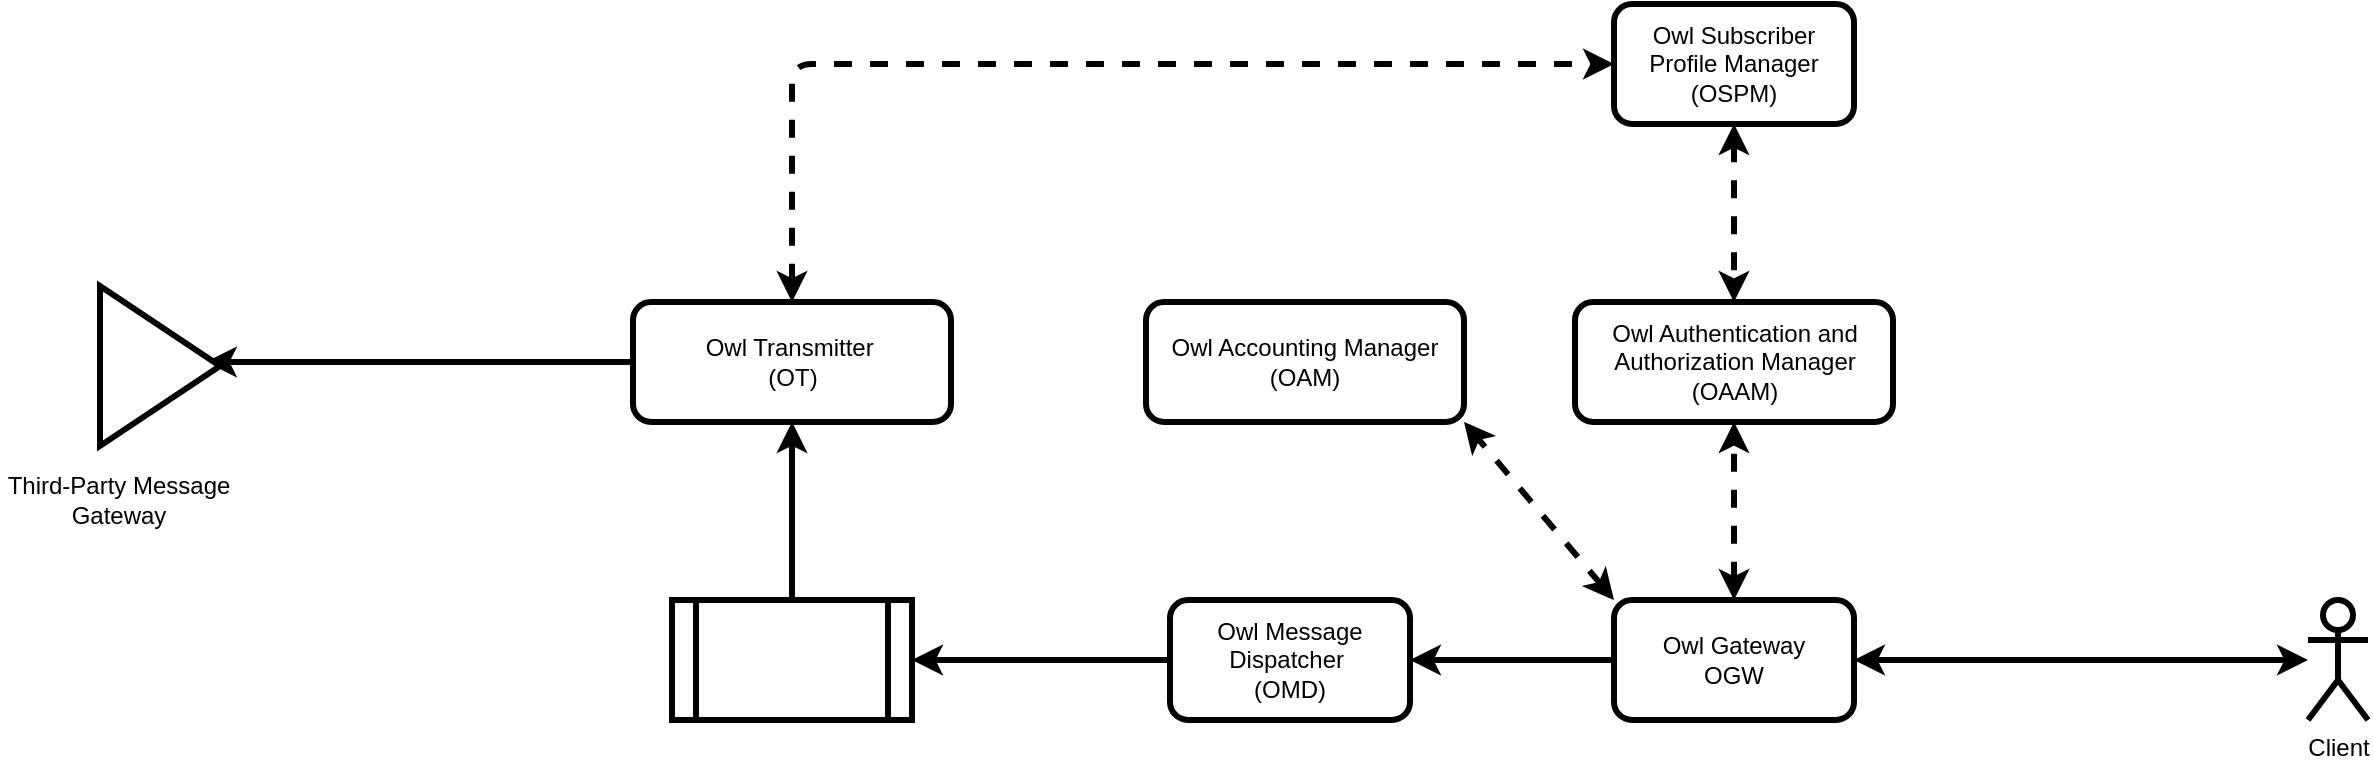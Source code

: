 <mxfile>
    <diagram id="DGzZPRPQtntC28Hfz4g2" name="Page-1">
        <mxGraphModel dx="2108" dy="836" grid="0" gridSize="10" guides="1" tooltips="1" connect="1" arrows="1" fold="1" page="0" pageScale="1" pageWidth="850" pageHeight="1100" math="0" shadow="0">
            <root>
                <mxCell id="0"/>
                <mxCell id="1" parent="0"/>
                <mxCell id="11" style="edgeStyle=none;html=1;entryX=0.5;entryY=0;entryDx=0;entryDy=0;strokeWidth=3;startArrow=classic;startFill=1;dashed=1;" edge="1" parent="1" source="2" target="4">
                    <mxGeometry relative="1" as="geometry"/>
                </mxCell>
                <mxCell id="2" value="Owl Subscriber Profile Manager&lt;br&gt;(OSPM)" style="rounded=1;whiteSpace=wrap;html=1;strokeWidth=3;" vertex="1" parent="1">
                    <mxGeometry x="306" y="135" width="120" height="60" as="geometry"/>
                </mxCell>
                <mxCell id="4" value="Owl Authentication and Authorization Manager&lt;br&gt;(OAAM)" style="rounded=1;whiteSpace=wrap;html=1;strokeWidth=3;" vertex="1" parent="1">
                    <mxGeometry x="286.5" y="284" width="159" height="60" as="geometry"/>
                </mxCell>
                <mxCell id="10" style="edgeStyle=none;html=1;entryX=0.5;entryY=1;entryDx=0;entryDy=0;strokeWidth=3;startArrow=classic;startFill=1;dashed=1;" edge="1" parent="1" source="7" target="4">
                    <mxGeometry relative="1" as="geometry"/>
                </mxCell>
                <mxCell id="13" style="edgeStyle=none;html=1;exitX=0;exitY=0;exitDx=0;exitDy=0;entryX=1;entryY=1;entryDx=0;entryDy=0;dashed=1;strokeWidth=3;startArrow=classic;startFill=1;" edge="1" parent="1" source="7" target="12">
                    <mxGeometry relative="1" as="geometry"/>
                </mxCell>
                <mxCell id="17" style="edgeStyle=none;html=1;entryX=1;entryY=0.5;entryDx=0;entryDy=0;strokeWidth=3;startArrow=none;startFill=0;" edge="1" parent="1" source="7" target="15">
                    <mxGeometry relative="1" as="geometry"/>
                </mxCell>
                <mxCell id="7" value="Owl Gateway&lt;br&gt;OGW" style="rounded=1;whiteSpace=wrap;html=1;strokeWidth=3;" vertex="1" parent="1">
                    <mxGeometry x="306" y="433" width="120" height="60" as="geometry"/>
                </mxCell>
                <mxCell id="9" style="edgeStyle=none;html=1;startArrow=classic;startFill=1;strokeWidth=3;" edge="1" parent="1" source="8" target="7">
                    <mxGeometry relative="1" as="geometry"/>
                </mxCell>
                <mxCell id="8" value="Client" style="shape=umlActor;verticalLabelPosition=bottom;verticalAlign=top;html=1;outlineConnect=0;strokeWidth=3;" vertex="1" parent="1">
                    <mxGeometry x="653" y="433" width="30" height="60" as="geometry"/>
                </mxCell>
                <mxCell id="12" value="Owl Accounting Manager&lt;br&gt;(OAM)" style="rounded=1;whiteSpace=wrap;html=1;strokeWidth=3;" vertex="1" parent="1">
                    <mxGeometry x="72" y="284" width="159" height="60" as="geometry"/>
                </mxCell>
                <mxCell id="19" style="edgeStyle=none;html=1;strokeWidth=3;startArrow=none;startFill=0;" edge="1" parent="1" source="14" target="16">
                    <mxGeometry relative="1" as="geometry"/>
                </mxCell>
                <mxCell id="14" value="" style="shape=process;whiteSpace=wrap;html=1;backgroundOutline=1;strokeWidth=3;" vertex="1" parent="1">
                    <mxGeometry x="-165" y="433" width="120" height="60" as="geometry"/>
                </mxCell>
                <mxCell id="18" style="edgeStyle=none;html=1;strokeWidth=3;startArrow=none;startFill=0;" edge="1" parent="1" source="15" target="14">
                    <mxGeometry relative="1" as="geometry"/>
                </mxCell>
                <mxCell id="15" value="Owl Message Dispatcher&amp;nbsp;&lt;br&gt;(OMD)" style="rounded=1;whiteSpace=wrap;html=1;strokeWidth=3;" vertex="1" parent="1">
                    <mxGeometry x="84" y="433" width="120" height="60" as="geometry"/>
                </mxCell>
                <mxCell id="21" style="edgeStyle=orthogonalEdgeStyle;html=1;entryX=0;entryY=0.5;entryDx=0;entryDy=0;strokeWidth=3;startArrow=classic;startFill=1;dashed=1;" edge="1" parent="1" source="16" target="2">
                    <mxGeometry relative="1" as="geometry">
                        <Array as="points">
                            <mxPoint x="-105" y="165"/>
                        </Array>
                    </mxGeometry>
                </mxCell>
                <mxCell id="24" style="edgeStyle=orthogonalEdgeStyle;html=1;entryX=0.883;entryY=0.475;entryDx=0;entryDy=0;entryPerimeter=0;strokeWidth=3;startArrow=none;startFill=0;" edge="1" parent="1" source="16" target="22">
                    <mxGeometry relative="1" as="geometry"/>
                </mxCell>
                <mxCell id="16" value="Owl Transmitter&amp;nbsp;&lt;br&gt;(OT)" style="rounded=1;whiteSpace=wrap;html=1;strokeWidth=3;" vertex="1" parent="1">
                    <mxGeometry x="-184.5" y="284" width="159" height="60" as="geometry"/>
                </mxCell>
                <mxCell id="22" value="" style="triangle;whiteSpace=wrap;html=1;strokeWidth=3;" vertex="1" parent="1">
                    <mxGeometry x="-451" y="276" width="60" height="80" as="geometry"/>
                </mxCell>
                <mxCell id="23" value="Third-Party Message Gateway" style="text;html=1;strokeColor=none;fillColor=none;align=center;verticalAlign=middle;whiteSpace=wrap;rounded=0;strokeWidth=3;" vertex="1" parent="1">
                    <mxGeometry x="-501" y="368" width="119" height="30" as="geometry"/>
                </mxCell>
            </root>
        </mxGraphModel>
    </diagram>
</mxfile>